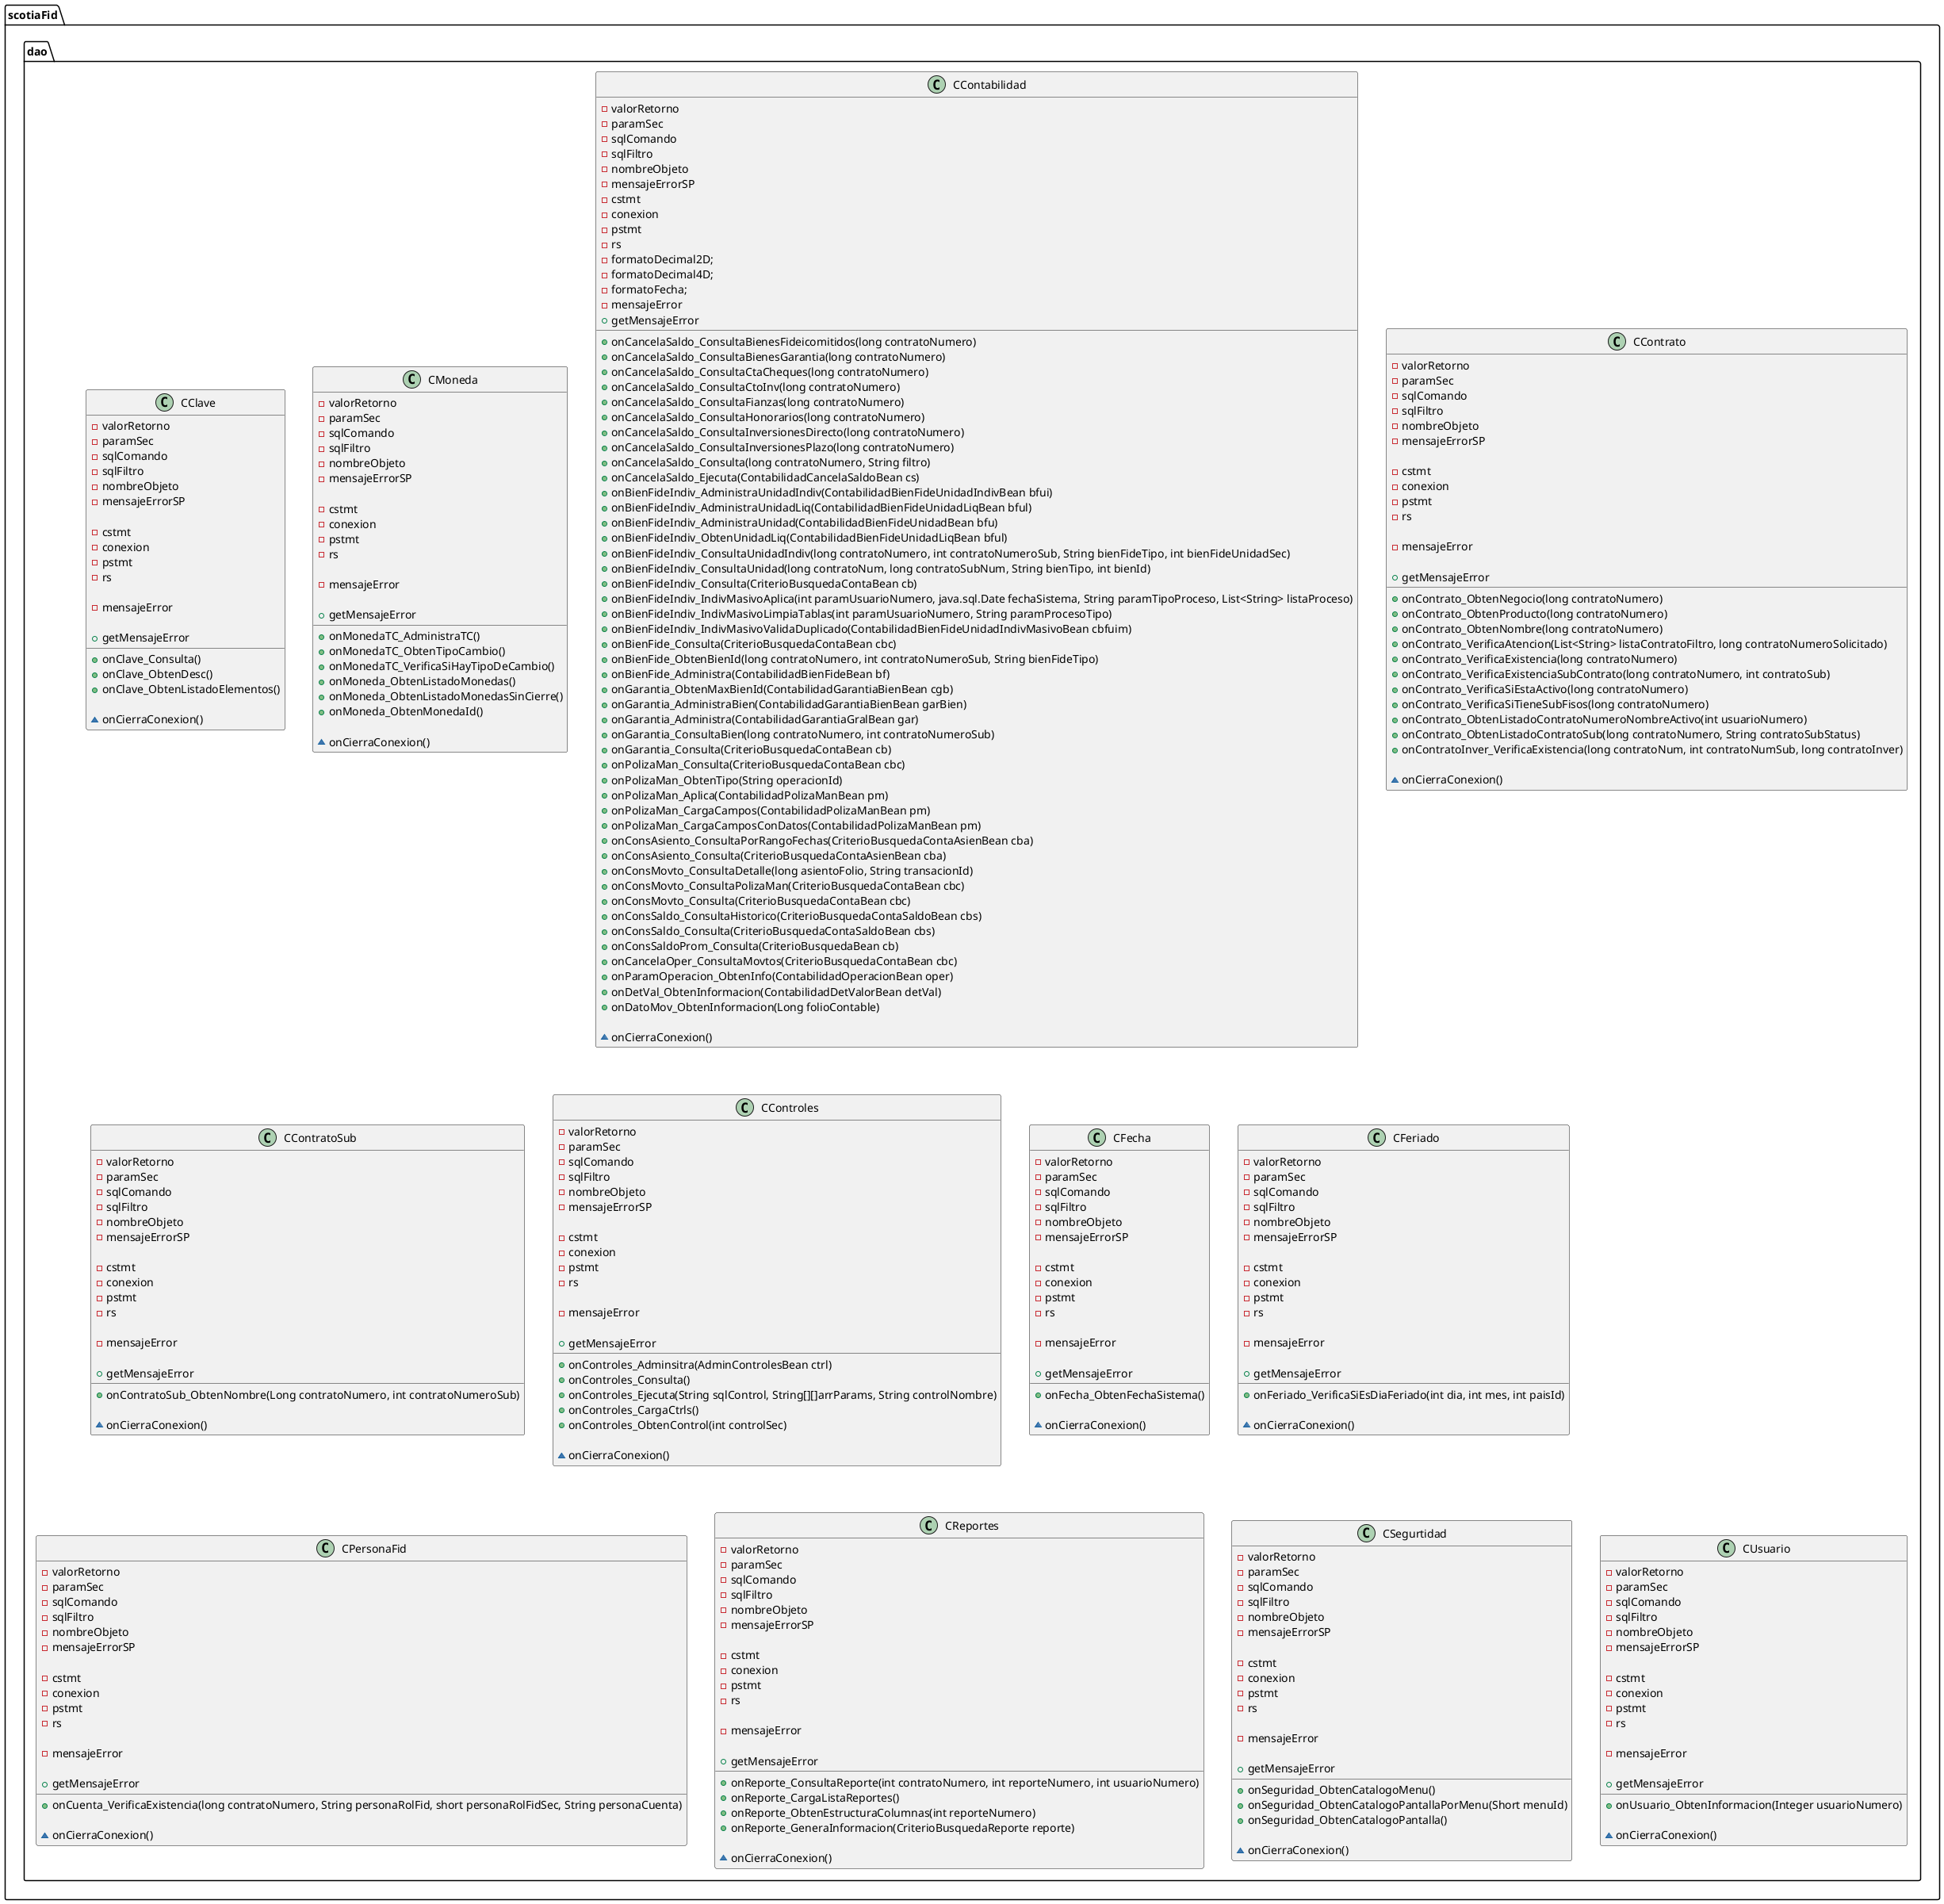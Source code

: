 @startuml
    package scotiaFid.dao <<Folder>>{
        class scotiaFid.dao.CClave{
            -valorRetorno
            -paramSec
            -sqlComando
            -sqlFiltro
            -nombreObjeto
            -mensajeErrorSP

            -cstmt
            -conexion
            -pstmt
            -rs

            -mensajeError

            +getMensajeError

            +onClave_Consulta()
            +onClave_ObtenDesc()
            +onClave_ObtenListadoElementos()

            ~onCierraConexion()
        }
        class scotiaFid.dao.CMoneda{
            -valorRetorno
            -paramSec
            -sqlComando
            -sqlFiltro
            -nombreObjeto
            -mensajeErrorSP

            -cstmt
            -conexion
            -pstmt
            -rs

            -mensajeError

            +getMensajeError

            +onMonedaTC_AdministraTC()
            +onMonedaTC_ObtenTipoCambio()
            +onMonedaTC_VerificaSiHayTipoDeCambio()
            +onMoneda_ObtenListadoMonedas()
            +onMoneda_ObtenListadoMonedasSinCierre()
            +onMoneda_ObtenMonedaId()

            ~onCierraConexion()
        }
        class scotiaFid.dao.CContabilidad{
            -valorRetorno
            -paramSec
            -sqlComando
            -sqlFiltro
            -nombreObjeto
            -mensajeErrorSP
            -cstmt
            -conexion
            -pstmt
            -rs
            -formatoDecimal2D;
            -formatoDecimal4D;
            -formatoFecha;
            -mensajeError
            +getMensajeError
            +onCancelaSaldo_ConsultaBienesFideicomitidos(long contratoNumero)
            +onCancelaSaldo_ConsultaBienesGarantia(long contratoNumero)
            +onCancelaSaldo_ConsultaCtaCheques(long contratoNumero)
            +onCancelaSaldo_ConsultaCtoInv(long contratoNumero)
            +onCancelaSaldo_ConsultaFianzas(long contratoNumero)
            +onCancelaSaldo_ConsultaHonorarios(long contratoNumero)
            +onCancelaSaldo_ConsultaInversionesDirecto(long contratoNumero)
            +onCancelaSaldo_ConsultaInversionesPlazo(long contratoNumero)
            +onCancelaSaldo_Consulta(long contratoNumero, String filtro) 
            +onCancelaSaldo_Ejecuta(ContabilidadCancelaSaldoBean cs) 
            +onBienFideIndiv_AdministraUnidadIndiv(ContabilidadBienFideUnidadIndivBean bfui) 
            +onBienFideIndiv_AdministraUnidadLiq(ContabilidadBienFideUnidadLiqBean bful)
            +onBienFideIndiv_AdministraUnidad(ContabilidadBienFideUnidadBean bfu)
            +onBienFideIndiv_ObtenUnidadLiq(ContabilidadBienFideUnidadLiqBean bful) 
            +onBienFideIndiv_ConsultaUnidadIndiv(long contratoNumero, int contratoNumeroSub, String bienFideTipo, int bienFideUnidadSec) 
            +onBienFideIndiv_ConsultaUnidad(long contratoNum, long contratoSubNum, String bienTipo, int bienId) 
            +onBienFideIndiv_Consulta(CriterioBusquedaContaBean cb)
            +onBienFideIndiv_IndivMasivoAplica(int paramUsuarioNumero, java.sql.Date fechaSistema, String paramTipoProceso, List<String> listaProceso)
            +onBienFideIndiv_IndivMasivoLimpiaTablas(int paramUsuarioNumero, String paramProcesoTipo)
            +onBienFideIndiv_IndivMasivoValidaDuplicado(ContabilidadBienFideUnidadIndivMasivoBean cbfuim) 
            +onBienFide_Consulta(CriterioBusquedaContaBean cbc) 
            +onBienFide_ObtenBienId(long contratoNumero, int contratoNumeroSub, String bienFideTipo) 
            +onBienFide_Administra(ContabilidadBienFideBean bf)
            +onGarantia_ObtenMaxBienId(ContabilidadGarantiaBienBean cgb) 
            +onGarantia_AdministraBien(ContabilidadGarantiaBienBean garBien)
            +onGarantia_Administra(ContabilidadGarantiaGralBean gar) 
            +onGarantia_ConsultaBien(long contratoNumero, int contratoNumeroSub)
            +onGarantia_Consulta(CriterioBusquedaContaBean cb) 
            +onPolizaMan_Consulta(CriterioBusquedaContaBean cbc) 
            +onPolizaMan_ObtenTipo(String operacionId) 
            +onPolizaMan_Aplica(ContabilidadPolizaManBean pm)
            +onPolizaMan_CargaCampos(ContabilidadPolizaManBean pm)
            +onPolizaMan_CargaCamposConDatos(ContabilidadPolizaManBean pm) 
            +onConsAsiento_ConsultaPorRangoFechas(CriterioBusquedaContaAsienBean cba) 
            +onConsAsiento_Consulta(CriterioBusquedaContaAsienBean cba) 
            +onConsMovto_ConsultaDetalle(long asientoFolio, String transacionId) 
            +onConsMovto_ConsultaPolizaMan(CriterioBusquedaContaBean cbc) 
            +onConsMovto_Consulta(CriterioBusquedaContaBean cbc) 
            +onConsSaldo_ConsultaHistorico(CriterioBusquedaContaSaldoBean cbs) 
            +onConsSaldo_Consulta(CriterioBusquedaContaSaldoBean cbs) 
            +onConsSaldoProm_Consulta(CriterioBusquedaBean cb)
            +onCancelaOper_ConsultaMovtos(CriterioBusquedaContaBean cbc) 
            +onParamOperacion_ObtenInfo(ContabilidadOperacionBean oper)
            +onDetVal_ObtenInformacion(ContabilidadDetValorBean detVal) 
            +onDatoMov_ObtenInformacion(Long folioContable)

            ~onCierraConexion()
        }
        class scotiaFid.dao.CContrato{
            -valorRetorno
            -paramSec
            -sqlComando
            -sqlFiltro
            -nombreObjeto
            -mensajeErrorSP

            -cstmt
            -conexion
            -pstmt
            -rs

            -mensajeError

            +getMensajeError

            +onContrato_ObtenNegocio(long contratoNumero)
            +onContrato_ObtenProducto(long contratoNumero)
            +onContrato_ObtenNombre(long contratoNumero)
            +onContrato_VerificaAtencion(List<String> listaContratoFiltro, long contratoNumeroSolicitado)
            +onContrato_VerificaExistencia(long contratoNumero)
            +onContrato_VerificaExistenciaSubContrato(long contratoNumero, int contratoSub)
            +onContrato_VerificaSiEstaActivo(long contratoNumero)
            +onContrato_VerificaSiTieneSubFisos(long contratoNumero)
            +onContrato_ObtenListadoContratoNumeroNombreActivo(int usuarioNumero)
            +onContrato_ObtenListadoContratoSub(long contratoNumero, String contratoSubStatus)
            +onContratoInver_VerificaExistencia(long contratoNum, int contratoNumSub, long contratoInver)

            ~onCierraConexion()
        }
        class scotiaFid.dao.CContratoSub{
            -valorRetorno
            -paramSec
            -sqlComando
            -sqlFiltro
            -nombreObjeto
            -mensajeErrorSP

            -cstmt
            -conexion
            -pstmt
            -rs

            -mensajeError

            +getMensajeError

            +onContratoSub_ObtenNombre(Long contratoNumero, int contratoNumeroSub)

            ~onCierraConexion()
        }
        class scotiaFid.dao.CControles{
            -valorRetorno
            -paramSec
            -sqlComando
            -sqlFiltro
            -nombreObjeto
            -mensajeErrorSP

            -cstmt
            -conexion
            -pstmt
            -rs

            -mensajeError

            +getMensajeError

            +onControles_Adminsitra(AdminControlesBean ctrl)
            +onControles_Consulta()
            +onControles_Ejecuta(String sqlControl, String[][]arrParams, String controlNombre)
            +onControles_CargaCtrls()
            +onControles_ObtenControl(int controlSec)

            ~onCierraConexion()
        }
        class scotiaFid.dao.CFecha{
            -valorRetorno
            -paramSec
            -sqlComando
            -sqlFiltro
            -nombreObjeto
            -mensajeErrorSP

            -cstmt
            -conexion
            -pstmt
            -rs

            -mensajeError

            +getMensajeError

            +onFecha_ObtenFechaSistema()

            ~onCierraConexion()
        }
        class scotiaFid.dao.CFeriado{
            -valorRetorno
            -paramSec
            -sqlComando
            -sqlFiltro
            -nombreObjeto
            -mensajeErrorSP

            -cstmt
            -conexion
            -pstmt
            -rs

            -mensajeError

            +getMensajeError

            +onFeriado_VerificaSiEsDiaFeriado(int dia, int mes, int paisId)

            ~onCierraConexion()
        }
        class scotiaFid.dao.CPersonaFid{
            -valorRetorno
            -paramSec
            -sqlComando
            -sqlFiltro
            -nombreObjeto
            -mensajeErrorSP

            -cstmt
            -conexion
            -pstmt
            -rs

            -mensajeError

            +getMensajeError

            +onCuenta_VerificaExistencia(long contratoNumero, String personaRolFid, short personaRolFidSec, String personaCuenta)

            ~onCierraConexion()
        }
        class scotiaFid.dao.CReportes{
            -valorRetorno
            -paramSec
            -sqlComando
            -sqlFiltro
            -nombreObjeto
            -mensajeErrorSP

            -cstmt
            -conexion
            -pstmt
            -rs

            -mensajeError

            +getMensajeError

            +onReporte_ConsultaReporte(int contratoNumero, int reporteNumero, int usuarioNumero)
            +onReporte_CargaListaReportes()
            +onReporte_ObtenEstructuraColumnas(int reporteNumero)
            +onReporte_GeneraInformacion(CriterioBusquedaReporte reporte)

            ~onCierraConexion()
        }
        class scotiaFid.dao.CSegurtidad{
            -valorRetorno
            -paramSec
            -sqlComando
            -sqlFiltro
            -nombreObjeto
            -mensajeErrorSP

            -cstmt
            -conexion
            -pstmt
            -rs

            -mensajeError

            +getMensajeError

            +onSeguridad_ObtenCatalogoMenu()
            +onSeguridad_ObtenCatalogoPantallaPorMenu(Short menuId)
            +onSeguridad_ObtenCatalogoPantalla()        

            ~onCierraConexion()
        }
        class scotiaFid.dao.CUsuario{
            -valorRetorno
            -paramSec
            -sqlComando
            -sqlFiltro
            -nombreObjeto
            -mensajeErrorSP

            -cstmt
            -conexion
            -pstmt
            -rs

            -mensajeError

            +getMensajeError

            +onUsuario_ObtenInformacion(Integer usuarioNumero)

            ~onCierraConexion()
        }
    }    
@enduml